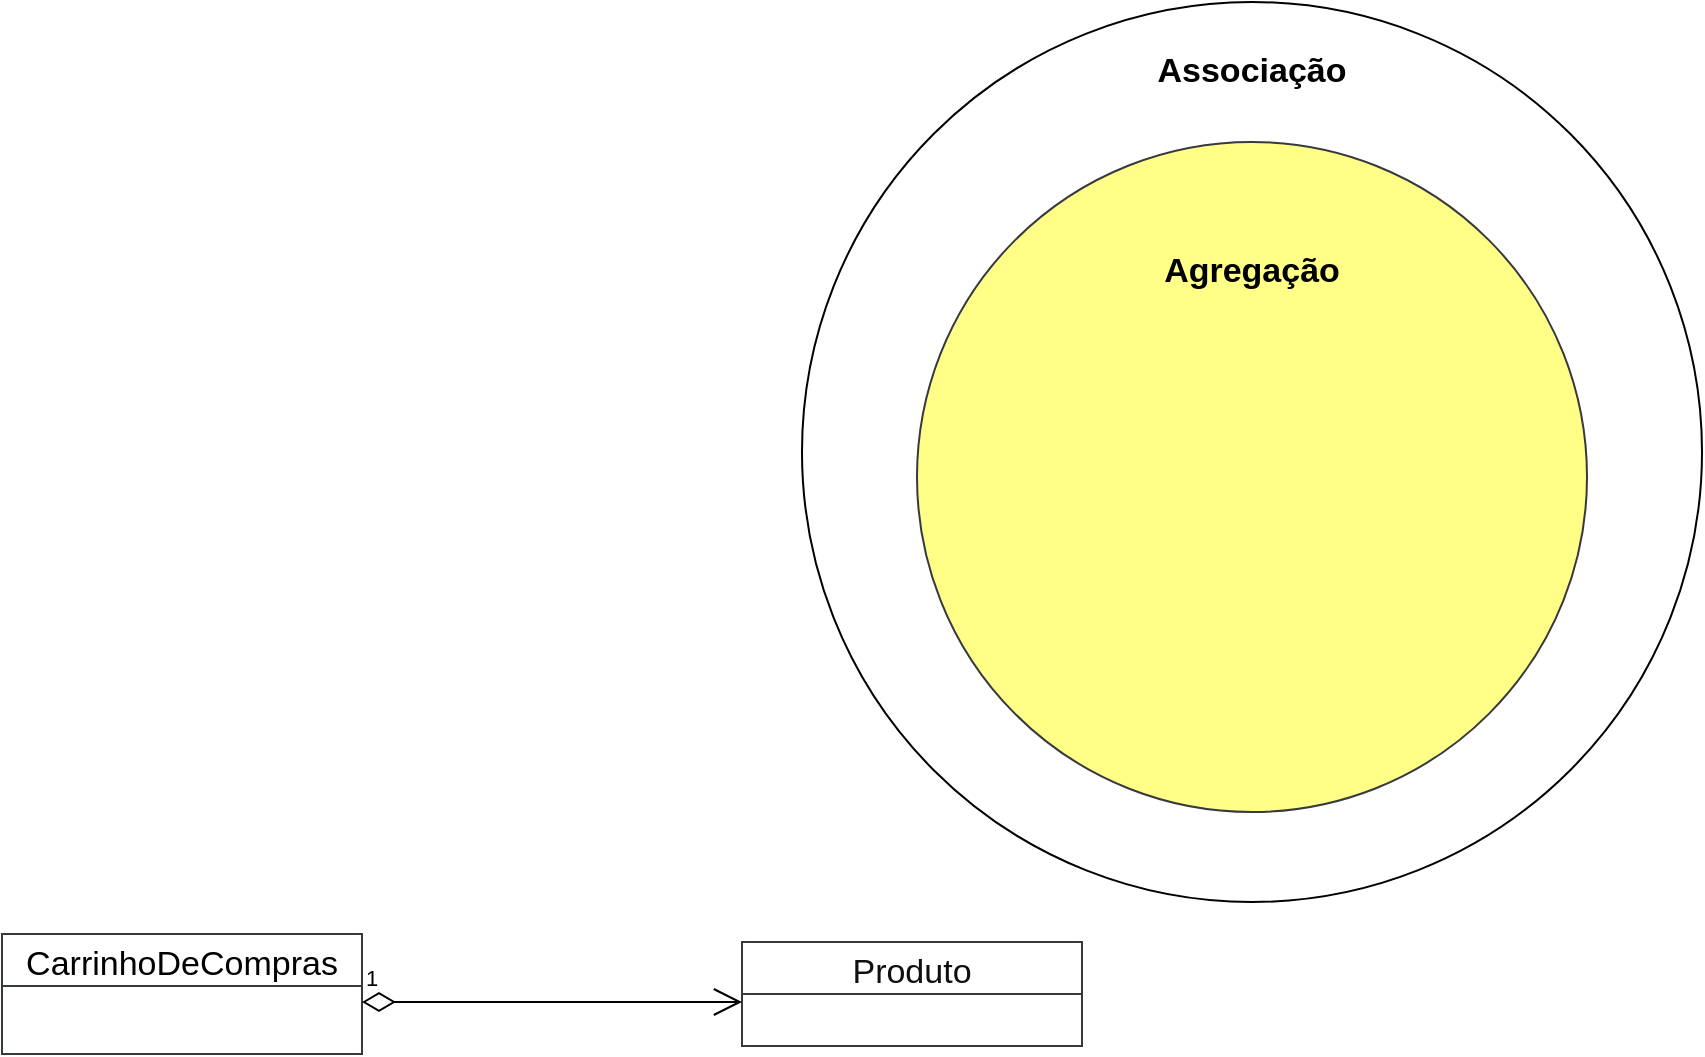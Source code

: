 <mxfile>
    <diagram id="0ssWg0Dz2G2CdEaiJgCG" name="Page-1">
        <mxGraphModel dx="843" dy="565" grid="1" gridSize="10" guides="1" tooltips="1" connect="1" arrows="1" fold="1" page="1" pageScale="1" pageWidth="850" pageHeight="1100" background="#ffffff" math="0" shadow="0">
            <root>
                <mxCell id="0"/>
                <mxCell id="1" parent="0"/>
                <mxCell id="2" value="" style="ellipse;whiteSpace=wrap;html=1;aspect=fixed;" parent="1" vertex="1">
                    <mxGeometry x="400" y="90" width="450" height="450" as="geometry"/>
                </mxCell>
                <mxCell id="3" value="" style="ellipse;whiteSpace=wrap;html=1;aspect=fixed;fillColor=#ffff88;strokeColor=#36393d;" parent="1" vertex="1">
                    <mxGeometry x="457.5" y="160" width="335" height="335" as="geometry"/>
                </mxCell>
                <mxCell id="5" value="&lt;b&gt;&lt;font style=&quot;font-size: 17px;&quot;&gt;Associação&lt;/font&gt;&lt;/b&gt;" style="text;strokeColor=none;align=center;fillColor=none;html=1;verticalAlign=middle;whiteSpace=wrap;rounded=0;" parent="1" vertex="1">
                    <mxGeometry x="595" y="110" width="60" height="30" as="geometry"/>
                </mxCell>
                <mxCell id="6" value="&lt;b&gt;Agregação&lt;/b&gt;" style="text;strokeColor=none;align=center;fillColor=none;html=1;verticalAlign=middle;whiteSpace=wrap;rounded=0;fontSize=17;fontColor=#000000;" parent="1" vertex="1">
                    <mxGeometry x="595" y="210" width="60" height="30" as="geometry"/>
                </mxCell>
                <mxCell id="11" value="CarrinhoDeCompras" style="swimlane;fontStyle=0;childLayout=stackLayout;horizontal=1;startSize=26;horizontalStack=0;resizeParent=1;resizeParentMax=0;resizeLast=0;collapsible=1;marginBottom=0;fontSize=17;fillColor=#FFFFFF;strokeColor=#36393d;fontColor=#000000;" parent="1" vertex="1">
                    <mxGeometry y="556" width="180" height="60" as="geometry"/>
                </mxCell>
                <mxCell id="15" value="Produto" style="swimlane;fontStyle=0;childLayout=stackLayout;horizontal=1;startSize=26;fillColor=#FFFFFF;horizontalStack=0;resizeParent=1;resizeParentMax=0;resizeLast=0;collapsible=1;marginBottom=0;fontSize=17;strokeColor=#36393d;fontColor=#0f0f0f;" parent="1" vertex="1">
                    <mxGeometry x="370" y="560" width="170" height="52" as="geometry"/>
                </mxCell>
                <mxCell id="26" value="1" style="endArrow=open;html=1;endSize=12;startArrow=diamondThin;startSize=14;startFill=0;edgeStyle=orthogonalEdgeStyle;align=left;verticalAlign=bottom;fontColor=#000000;fillColor=#f9f7ed;strokeColor=#000000;labelBackgroundColor=none;" edge="1" parent="1">
                    <mxGeometry x="-1" y="3" relative="1" as="geometry">
                        <mxPoint x="180" y="590" as="sourcePoint"/>
                        <mxPoint x="370" y="590" as="targetPoint"/>
                    </mxGeometry>
                </mxCell>
            </root>
        </mxGraphModel>
    </diagram>
</mxfile>